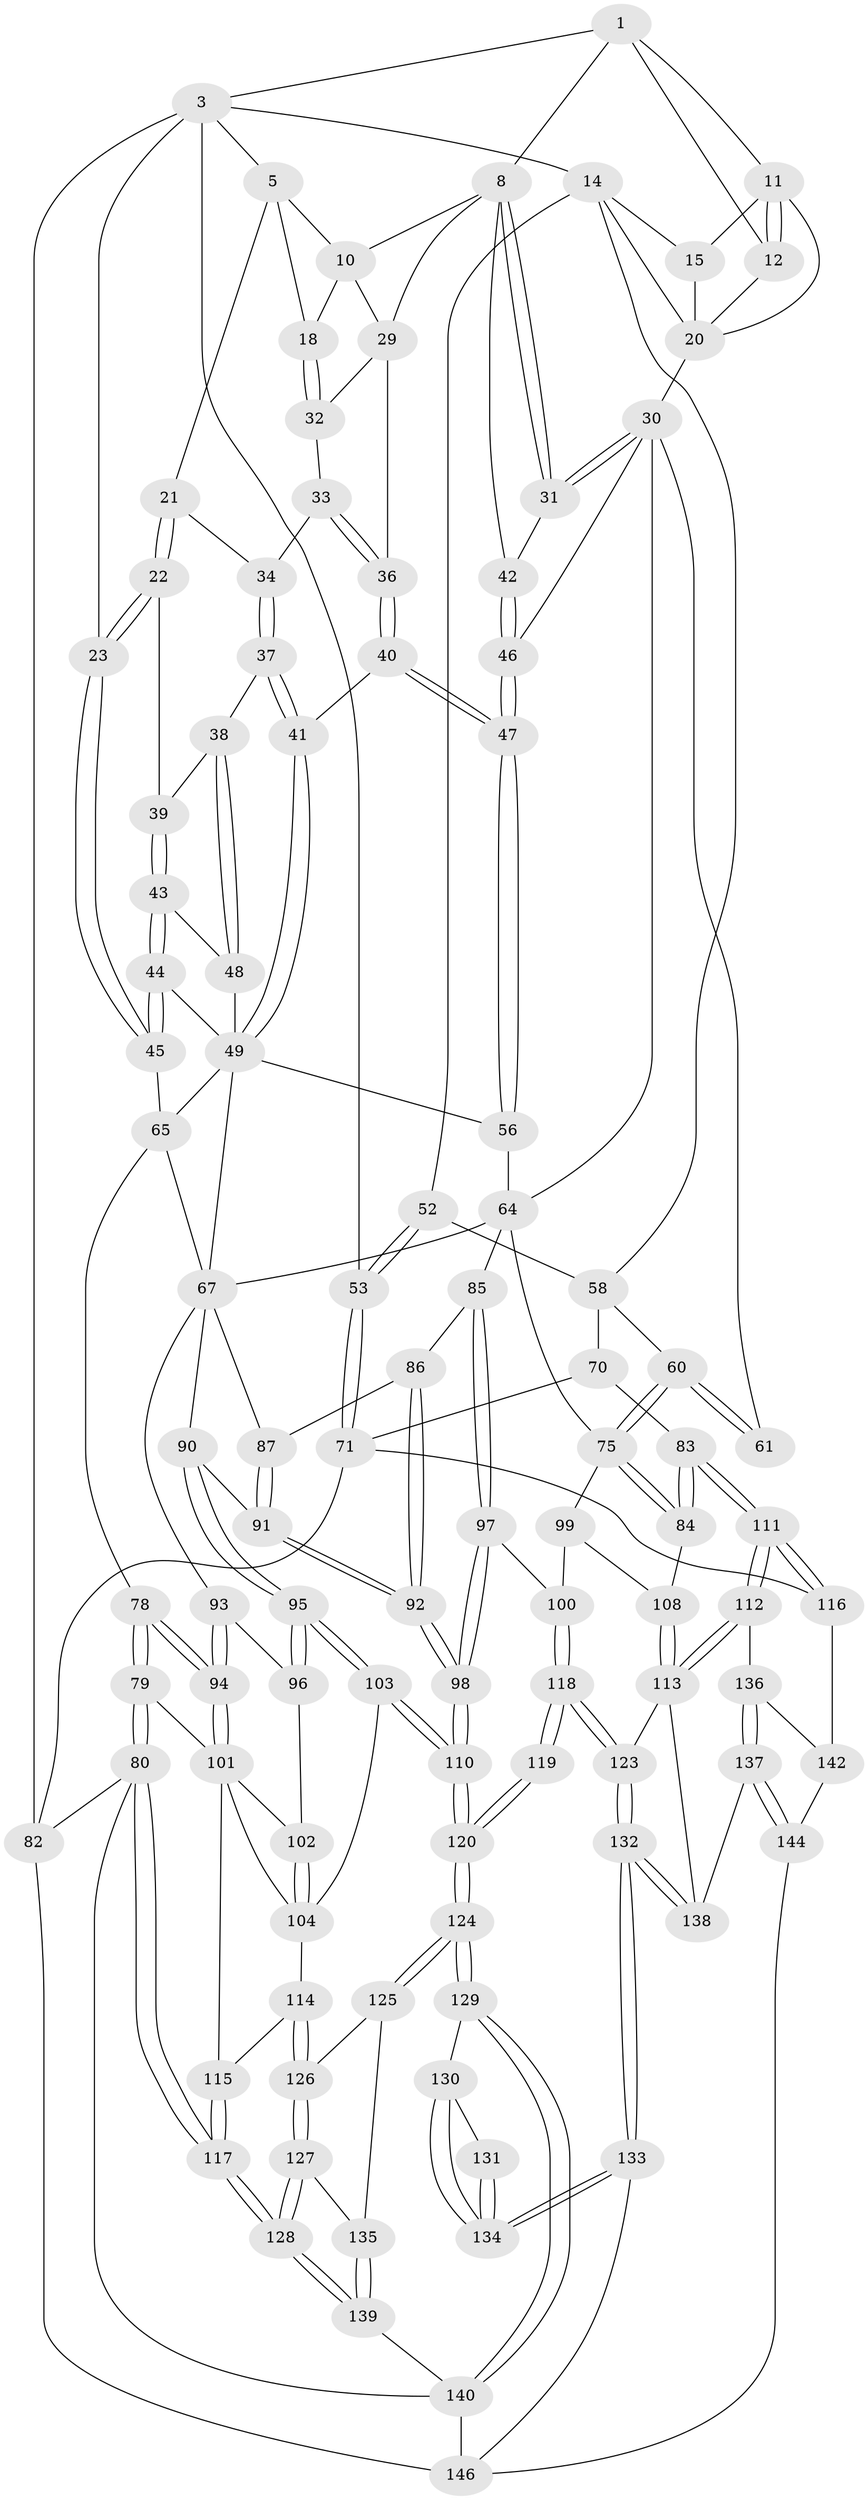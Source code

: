 // original degree distribution, {3: 0.02027027027027027, 4: 0.28378378378378377, 6: 0.28378378378378377, 5: 0.41216216216216217}
// Generated by graph-tools (version 1.1) at 2025/21/03/04/25 18:21:18]
// undirected, 103 vertices, 244 edges
graph export_dot {
graph [start="1"]
  node [color=gray90,style=filled];
  1 [pos="+0.6110201610834266+0",super="+2+7"];
  3 [pos="+1+0",super="+4+13"];
  5 [pos="+0.3342285450832756+0",super="+6+19"];
  8 [pos="+0.6726872243528805+0.11108382422810371",super="+9"];
  10 [pos="+0.5458722346610823+0.05802404608018403",super="+17"];
  11 [pos="+0.8162649185798312+0.00267223368483238",super="+16"];
  12 [pos="+0.7592645097683063+0.06253110097911713"];
  14 [pos="+0.8974681422831692+0.056503382642218505",super="+25"];
  15 [pos="+0.8780584267969179+0.05854313717109435"];
  18 [pos="+0.4123362561207475+0.03525748693831593"];
  20 [pos="+0.8056568446165172+0.09555050332473969",super="+24"];
  21 [pos="+0.2622666862684269+0.10764289285276396"];
  22 [pos="+0.16602230185615813+0.13180057295941264"];
  23 [pos="+0+0.00799840425944445"];
  29 [pos="+0.49451218425730836+0.15872348509181433",super="+35"];
  30 [pos="+0.7478519761684387+0.23294702447527357",super="+54"];
  31 [pos="+0.6739282717796488+0.14527843056864967"];
  32 [pos="+0.38946608514916115+0.10589099943192481"];
  33 [pos="+0.3194532516293664+0.13204472579675014"];
  34 [pos="+0.28479826621335164+0.132955690533587"];
  36 [pos="+0.39521556051952056+0.19953220076278438"];
  37 [pos="+0.29793469157530655+0.2192172511825703"];
  38 [pos="+0.22858474819752073+0.216765452986107"];
  39 [pos="+0.19305064258242283+0.18106754210657333"];
  40 [pos="+0.3914512754989829+0.20930226568865057"];
  41 [pos="+0.3099781446254686+0.23253420566705044"];
  42 [pos="+0.5486349615907891+0.216250990231965"];
  43 [pos="+0.17534544121661538+0.23812408880314648"];
  44 [pos="+0+0.2755059407630805"];
  45 [pos="+0+0.2552669019292473"];
  46 [pos="+0.547064460115982+0.2237234386207267"];
  47 [pos="+0.46923846213708137+0.32379477813018753"];
  48 [pos="+0.20604616443280696+0.26494893272241415"];
  49 [pos="+0.2943576631471921+0.33285310125621964",super="+57+50"];
  52 [pos="+1+0.21822423499896942"];
  53 [pos="+1+0.17440148800678243"];
  56 [pos="+0.46831010823934266+0.33002823202187576"];
  58 [pos="+0.8515465058226587+0.20536790961507445",super="+62+59"];
  60 [pos="+0.7526335265394717+0.42329804810978816"];
  61 [pos="+0.7504663893766209+0.4180149971905822"];
  64 [pos="+0.5187457872055672+0.378977440553524",super="+73"];
  65 [pos="+0.19347680155608793+0.4232581641354169",super="+66"];
  67 [pos="+0.35026206830859036+0.4534851375418095",super="+74+68"];
  70 [pos="+0.8781964189684655+0.41246946831601783",super="+72"];
  71 [pos="+1+0.48475745912870366",super="+89"];
  75 [pos="+0.7121011797324165+0.5119096526317802",super="+76"];
  78 [pos="+0+0.39356091358267253"];
  79 [pos="+0+0.5396790773240264"];
  80 [pos="+0+1",super="+81"];
  82 [pos="+0+1",super="+88"];
  83 [pos="+0.9222326513100346+0.6102893554393216"];
  84 [pos="+0.7552829954170189+0.573342129684908"];
  85 [pos="+0.5107581095169723+0.5522019502516443"];
  86 [pos="+0.4864592298918658+0.5218596819045143"];
  87 [pos="+0.47845827721079837+0.4936616904251598"];
  90 [pos="+0.32561787923587787+0.526860821365562"];
  91 [pos="+0.34972128091386645+0.5629065887304389"];
  92 [pos="+0.3636933655446816+0.5927655832834324"];
  93 [pos="+0.17132278781704288+0.5107424717153077"];
  94 [pos="+0+0.4079719846259357"];
  95 [pos="+0.1997252827499338+0.623998449538326"];
  96 [pos="+0.15787118299566186+0.5641187809925807"];
  97 [pos="+0.5186944461605134+0.6454170392371875"];
  98 [pos="+0.38965592570381036+0.6705992790332024"];
  99 [pos="+0.5724044668971664+0.6341218098769059"];
  100 [pos="+0.538222616626036+0.6497182847715659"];
  101 [pos="+0.09513132746119897+0.5948917461605581",super="+106"];
  102 [pos="+0.12345815399365014+0.582493432519698"];
  103 [pos="+0.20251555486963452+0.6861874940016247"];
  104 [pos="+0.16901145909774506+0.6937574373470294",super="+105"];
  108 [pos="+0.7538125372424771+0.5880139156029127",super="+109"];
  110 [pos="+0.34165104713436445+0.759403122535976"];
  111 [pos="+1+0.7240131978069984"];
  112 [pos="+0.8350899774356815+0.7684522361450453"];
  113 [pos="+0.8283180292358339+0.7655323639965846",super="+121"];
  114 [pos="+0.11169077161701708+0.7304099367110716"];
  115 [pos="+0.04960263249014515+0.6805831984670426"];
  116 [pos="+1+0.7248352886577197"];
  117 [pos="+0+0.9182474749313955"];
  118 [pos="+0.5834069523912304+0.7719883338630316"];
  119 [pos="+0.5494655031630328+0.7864147853455752"];
  120 [pos="+0.34176277697571905+0.7623589983779799"];
  123 [pos="+0.6254212232599659+0.800552672541055"];
  124 [pos="+0.3394189724722562+0.7814678219504279"];
  125 [pos="+0.19938129360885037+0.8007552233307057"];
  126 [pos="+0.10890784541533874+0.738973043126777"];
  127 [pos="+0.08819234910619661+0.7755354182732258"];
  128 [pos="+0+0.8539089798147418"];
  129 [pos="+0.3452376243209345+0.839124375594451"];
  130 [pos="+0.42639274871933563+0.8809088574380434"];
  131 [pos="+0.5326947964465751+0.8084395891419367"];
  132 [pos="+0.608974127902873+0.9497815904877351"];
  133 [pos="+0.5704474380834503+0.99804278636282"];
  134 [pos="+0.5305273236545656+0.9615092155096241"];
  135 [pos="+0.14870808190829782+0.8291679784285919"];
  136 [pos="+0.8076120027935739+0.8580504549122907"];
  137 [pos="+0.7677358675024198+0.9140350763543105"];
  138 [pos="+0.7578024753026179+0.9123801089240001"];
  139 [pos="+0.15195918256726879+0.8683292619070853"];
  140 [pos="+0.29805360837304057+0.9115512687377222",super="+141"];
  142 [pos="+0.9259226834542789+0.9056336749043953",super="+143"];
  144 [pos="+0.7799669314786546+0.9293028253425673",super="+145"];
  146 [pos="+0.9091565554028088+1",super="+147"];
  1 -- 3;
  1 -- 11;
  1 -- 8;
  1 -- 12;
  3 -- 82 [weight=2];
  3 -- 5;
  3 -- 23;
  3 -- 53;
  3 -- 14;
  5 -- 10;
  5 -- 18;
  5 -- 21;
  8 -- 31;
  8 -- 31;
  8 -- 10;
  8 -- 42;
  8 -- 29;
  10 -- 18;
  10 -- 29;
  11 -- 12;
  11 -- 12;
  11 -- 20;
  11 -- 15;
  12 -- 20;
  14 -- 15;
  14 -- 58;
  14 -- 52;
  14 -- 20;
  15 -- 20;
  18 -- 32;
  18 -- 32;
  20 -- 30;
  21 -- 22;
  21 -- 22;
  21 -- 34;
  22 -- 23;
  22 -- 23;
  22 -- 39;
  23 -- 45;
  23 -- 45;
  29 -- 32;
  29 -- 36;
  30 -- 31;
  30 -- 31;
  30 -- 46;
  30 -- 64;
  30 -- 61 [weight=2];
  31 -- 42;
  32 -- 33;
  33 -- 34;
  33 -- 36;
  33 -- 36;
  34 -- 37;
  34 -- 37;
  36 -- 40;
  36 -- 40;
  37 -- 38;
  37 -- 41;
  37 -- 41;
  38 -- 39;
  38 -- 48;
  38 -- 48;
  39 -- 43;
  39 -- 43;
  40 -- 41;
  40 -- 47;
  40 -- 47;
  41 -- 49;
  41 -- 49;
  42 -- 46;
  42 -- 46;
  43 -- 44;
  43 -- 44;
  43 -- 48;
  44 -- 45;
  44 -- 45;
  44 -- 49;
  45 -- 65;
  46 -- 47;
  46 -- 47;
  47 -- 56;
  47 -- 56;
  48 -- 49;
  49 -- 56;
  49 -- 67;
  49 -- 65;
  52 -- 53;
  52 -- 53;
  52 -- 58;
  53 -- 71;
  53 -- 71;
  56 -- 64;
  58 -- 70 [weight=2];
  58 -- 60;
  60 -- 61;
  60 -- 61;
  60 -- 75;
  60 -- 75;
  64 -- 75;
  64 -- 67;
  64 -- 85;
  65 -- 67;
  65 -- 78;
  67 -- 87;
  67 -- 90;
  67 -- 93;
  70 -- 83;
  70 -- 71;
  71 -- 116;
  71 -- 82;
  75 -- 84;
  75 -- 84;
  75 -- 99;
  78 -- 79;
  78 -- 79;
  78 -- 94;
  78 -- 94;
  79 -- 80;
  79 -- 80;
  79 -- 101;
  80 -- 117;
  80 -- 117;
  80 -- 82;
  80 -- 140;
  82 -- 146 [weight=2];
  83 -- 84;
  83 -- 84;
  83 -- 111;
  83 -- 111;
  84 -- 108;
  85 -- 86;
  85 -- 97;
  85 -- 97;
  86 -- 87;
  86 -- 92;
  86 -- 92;
  87 -- 91;
  87 -- 91;
  90 -- 91;
  90 -- 95;
  90 -- 95;
  91 -- 92;
  91 -- 92;
  92 -- 98;
  92 -- 98;
  93 -- 94;
  93 -- 94;
  93 -- 96;
  94 -- 101;
  94 -- 101;
  95 -- 96;
  95 -- 96;
  95 -- 103;
  95 -- 103;
  96 -- 102;
  97 -- 98;
  97 -- 98;
  97 -- 100;
  98 -- 110;
  98 -- 110;
  99 -- 100;
  99 -- 108;
  100 -- 118;
  100 -- 118;
  101 -- 102;
  101 -- 104;
  101 -- 115;
  102 -- 104;
  102 -- 104;
  103 -- 104;
  103 -- 110;
  103 -- 110;
  104 -- 114;
  108 -- 113 [weight=2];
  108 -- 113;
  110 -- 120;
  110 -- 120;
  111 -- 112;
  111 -- 112;
  111 -- 116;
  111 -- 116;
  112 -- 113;
  112 -- 113;
  112 -- 136;
  113 -- 138;
  113 -- 123;
  114 -- 115;
  114 -- 126;
  114 -- 126;
  115 -- 117;
  115 -- 117;
  116 -- 142;
  117 -- 128;
  117 -- 128;
  118 -- 119;
  118 -- 119;
  118 -- 123;
  118 -- 123;
  119 -- 120;
  119 -- 120;
  120 -- 124;
  120 -- 124;
  123 -- 132;
  123 -- 132;
  124 -- 125;
  124 -- 125;
  124 -- 129;
  124 -- 129;
  125 -- 126;
  125 -- 135;
  126 -- 127;
  126 -- 127;
  127 -- 128;
  127 -- 128;
  127 -- 135;
  128 -- 139;
  128 -- 139;
  129 -- 130;
  129 -- 140;
  129 -- 140;
  130 -- 131;
  130 -- 134;
  130 -- 134;
  131 -- 134;
  131 -- 134;
  132 -- 133;
  132 -- 133;
  132 -- 138;
  132 -- 138;
  133 -- 134;
  133 -- 134;
  133 -- 146;
  135 -- 139;
  135 -- 139;
  136 -- 137;
  136 -- 137;
  136 -- 142;
  137 -- 138;
  137 -- 144;
  137 -- 144;
  139 -- 140;
  140 -- 146;
  142 -- 144 [weight=2];
  144 -- 146;
}
